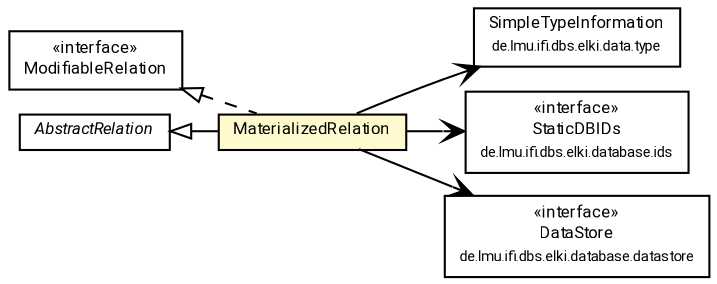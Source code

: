 #!/usr/local/bin/dot
#
# Class diagram 
# Generated by UMLGraph version R5_7_2-60-g0e99a6 (http://www.spinellis.gr/umlgraph/)
#

digraph G {
	graph [fontnames="svg"]
	edge [fontname="Roboto",fontsize=7,labelfontname="Roboto",labelfontsize=7,color="black"];
	node [fontname="Roboto",fontcolor="black",fontsize=8,shape=plaintext,margin=0,width=0,height=0];
	nodesep=0.15;
	ranksep=0.25;
	rankdir=LR;
	// de.lmu.ifi.dbs.elki.database.relation.ModifiableRelation<O>
	c6813887 [label=<<table title="de.lmu.ifi.dbs.elki.database.relation.ModifiableRelation" border="0" cellborder="1" cellspacing="0" cellpadding="2" href="ModifiableRelation.html" target="_parent">
		<tr><td><table border="0" cellspacing="0" cellpadding="1">
		<tr><td align="center" balign="center"> &#171;interface&#187; </td></tr>
		<tr><td align="center" balign="center"> <font face="Roboto">ModifiableRelation</font> </td></tr>
		</table></td></tr>
		</table>>, URL="ModifiableRelation.html"];
	// de.lmu.ifi.dbs.elki.data.type.SimpleTypeInformation<T>
	c6813913 [label=<<table title="de.lmu.ifi.dbs.elki.data.type.SimpleTypeInformation" border="0" cellborder="1" cellspacing="0" cellpadding="2" href="../../data/type/SimpleTypeInformation.html" target="_parent">
		<tr><td><table border="0" cellspacing="0" cellpadding="1">
		<tr><td align="center" balign="center"> <font face="Roboto">SimpleTypeInformation</font> </td></tr>
		<tr><td align="center" balign="center"> <font face="Roboto" point-size="7.0">de.lmu.ifi.dbs.elki.data.type</font> </td></tr>
		</table></td></tr>
		</table>>, URL="../../data/type/SimpleTypeInformation.html"];
	// de.lmu.ifi.dbs.elki.database.ids.StaticDBIDs
	c6814053 [label=<<table title="de.lmu.ifi.dbs.elki.database.ids.StaticDBIDs" border="0" cellborder="1" cellspacing="0" cellpadding="2" href="../ids/StaticDBIDs.html" target="_parent">
		<tr><td><table border="0" cellspacing="0" cellpadding="1">
		<tr><td align="center" balign="center"> &#171;interface&#187; </td></tr>
		<tr><td align="center" balign="center"> <font face="Roboto">StaticDBIDs</font> </td></tr>
		<tr><td align="center" balign="center"> <font face="Roboto" point-size="7.0">de.lmu.ifi.dbs.elki.database.ids</font> </td></tr>
		</table></td></tr>
		</table>>, URL="../ids/StaticDBIDs.html"];
	// de.lmu.ifi.dbs.elki.database.datastore.DataStore<T>
	c6814102 [label=<<table title="de.lmu.ifi.dbs.elki.database.datastore.DataStore" border="0" cellborder="1" cellspacing="0" cellpadding="2" href="../datastore/DataStore.html" target="_parent">
		<tr><td><table border="0" cellspacing="0" cellpadding="1">
		<tr><td align="center" balign="center"> &#171;interface&#187; </td></tr>
		<tr><td align="center" balign="center"> <font face="Roboto">DataStore</font> </td></tr>
		<tr><td align="center" balign="center"> <font face="Roboto" point-size="7.0">de.lmu.ifi.dbs.elki.database.datastore</font> </td></tr>
		</table></td></tr>
		</table>>, URL="../datastore/DataStore.html"];
	// de.lmu.ifi.dbs.elki.database.relation.MaterializedRelation<O>
	c6814964 [label=<<table title="de.lmu.ifi.dbs.elki.database.relation.MaterializedRelation" border="0" cellborder="1" cellspacing="0" cellpadding="2" bgcolor="lemonChiffon" href="MaterializedRelation.html" target="_parent">
		<tr><td><table border="0" cellspacing="0" cellpadding="1">
		<tr><td align="center" balign="center"> <font face="Roboto">MaterializedRelation</font> </td></tr>
		</table></td></tr>
		</table>>, URL="MaterializedRelation.html"];
	// de.lmu.ifi.dbs.elki.database.relation.AbstractRelation<O>
	c6814966 [label=<<table title="de.lmu.ifi.dbs.elki.database.relation.AbstractRelation" border="0" cellborder="1" cellspacing="0" cellpadding="2" href="AbstractRelation.html" target="_parent">
		<tr><td><table border="0" cellspacing="0" cellpadding="1">
		<tr><td align="center" balign="center"> <font face="Roboto"><i>AbstractRelation</i></font> </td></tr>
		</table></td></tr>
		</table>>, URL="AbstractRelation.html"];
	// de.lmu.ifi.dbs.elki.database.relation.MaterializedRelation<O> extends de.lmu.ifi.dbs.elki.database.relation.AbstractRelation<O>
	c6814966 -> c6814964 [arrowtail=empty,dir=back,weight=10];
	// de.lmu.ifi.dbs.elki.database.relation.MaterializedRelation<O> implements de.lmu.ifi.dbs.elki.database.relation.ModifiableRelation<O>
	c6813887 -> c6814964 [arrowtail=empty,style=dashed,dir=back,weight=9];
	// de.lmu.ifi.dbs.elki.database.relation.MaterializedRelation<O> navassoc de.lmu.ifi.dbs.elki.data.type.SimpleTypeInformation<T>
	c6814964 -> c6813913 [arrowhead=open,weight=1];
	// de.lmu.ifi.dbs.elki.database.relation.MaterializedRelation<O> navassoc de.lmu.ifi.dbs.elki.database.datastore.DataStore<T>
	c6814964 -> c6814102 [arrowhead=open,weight=1];
	// de.lmu.ifi.dbs.elki.database.relation.MaterializedRelation<O> navassoc de.lmu.ifi.dbs.elki.database.ids.StaticDBIDs
	c6814964 -> c6814053 [arrowhead=open,weight=1];
}

